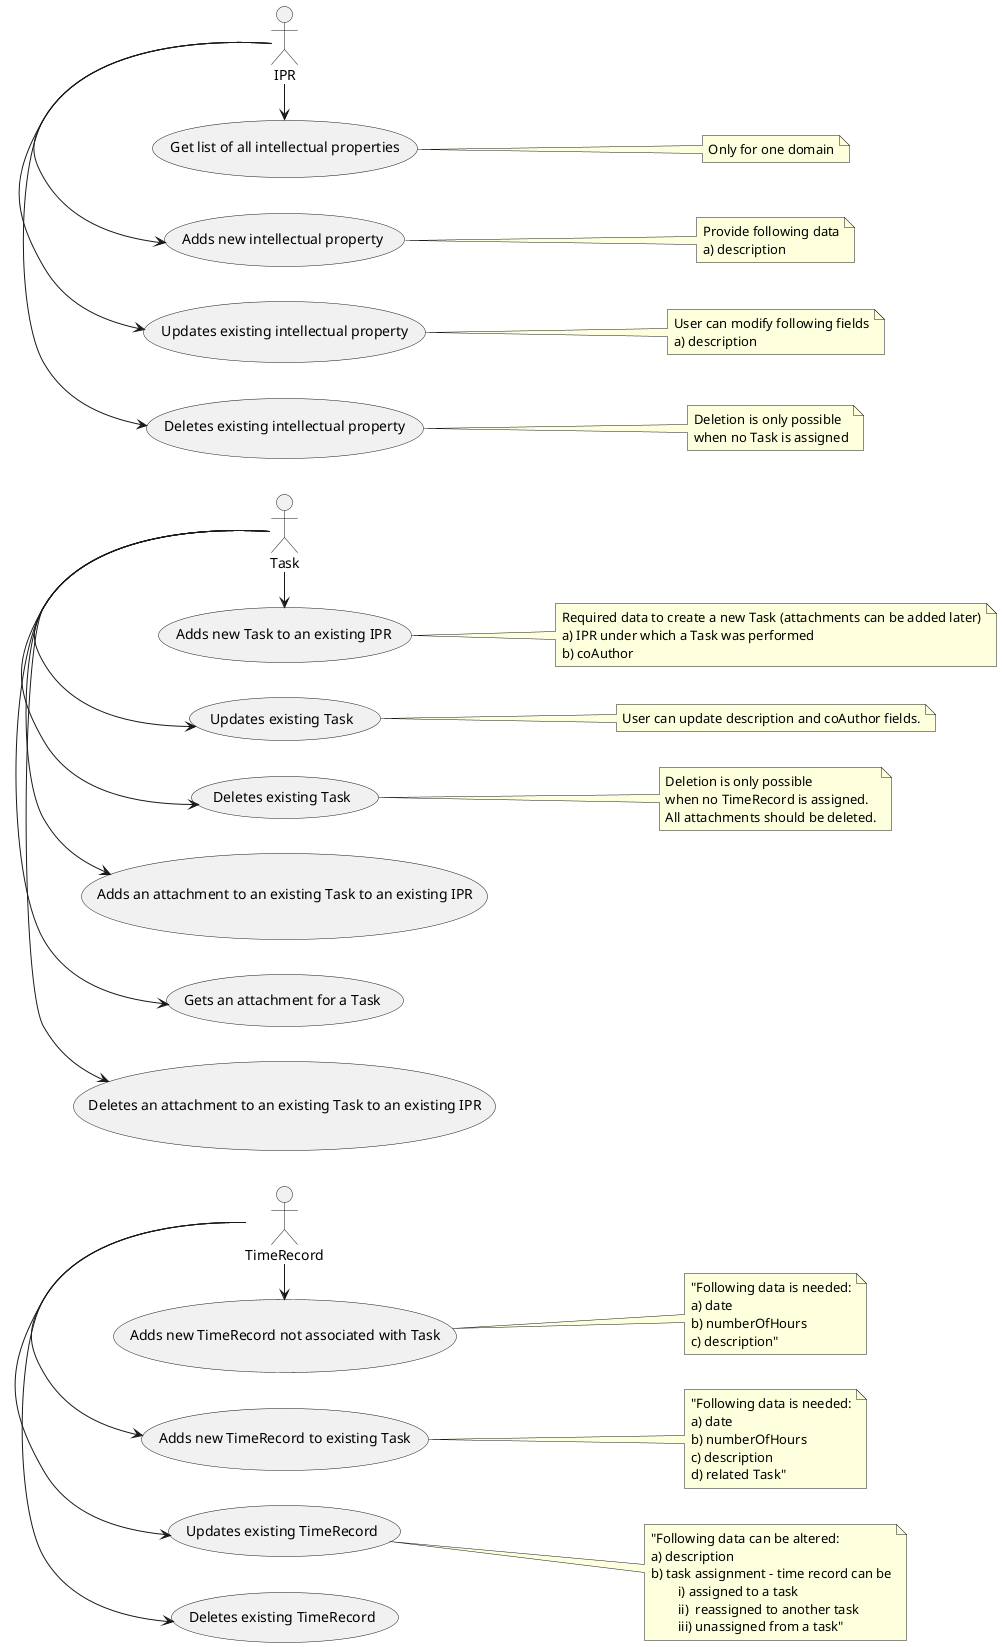 @startuml
left to right direction

(Get list of all intellectual properties) as (listIPR)
(Adds new intellectual property) as (addIPR)
(Updates existing intellectual property) as (updateIPR)
(Deletes existing intellectual property) as (delIPR)

(Adds new Task to an existing IPR) as (addtask)
(Updates existing Task) as (updatetask)
(Deletes existing Task) as (deltask)

(Adds an attachment to an existing Task to an existing IPR) as (addattch)
(Gets an attachment for a Task) as (getattch)
(Deletes an attachment to an existing Task to an existing IPR) as (delattch)

(Adds new TimeRecord to existing Task) as (addtimerecord1)
(Adds new TimeRecord not associated with Task) as (addtimerecord2)
(Updates existing TimeRecord) as (updatetimerecord)
(Deletes existing TimeRecord) as (deltimerecord)

TimeRecord -> (deltimerecord)

TimeRecord -> (updatetimerecord)
note right of (updatetimerecord): "Following data can be altered:\n\
a) description\n\
b) task assignment - time record can be\n\
        i) assigned to a task\n\
        ii)  reassigned to another task\n\
        iii) unassigned from a task"

TimeRecord -> (addtimerecord1)
note right of (addtimerecord1): "Following data is needed:\n\
a) date\n\
b) numberOfHours\n\
c) description\n\
d) related Task"

TimeRecord -> (addtimerecord2)
note right of (addtimerecord2): "Following data is needed:\n\
a) date\n\
b) numberOfHours\n\
c) description"

Task -> (delattch)
Task -> (getattch)
Task -> (addattch)

note "Deletion is only possible\n\
when no TimeRecord is assigned.\n\
All attachments should be deleted." as N5
Task -> (deltask)
(deltask) --> N5

note "User can update description and coAuthor fields." as N6
Task -> (updatetask)
(updatetask) --> N6

note "Required data to create a new Task (attachments can be added later)\n\
a) IPR under which a Task was performed\n\
b) coAuthor" as N1
Task -> (addtask)
(addtask) --> N1

note "Deletion is only possible\n\
when no Task is assigned" as N2
IPR -> (delIPR)
(delIPR) --> N2

note "User can modify following fields\n\
a) description" as N3
IPR -> (updateIPR)
(updateIPR) --> N3

note "Provide following data\n\
a) description" as N4
IPR -> (addIPR)
(addIPR) --> N4

note "Only for one domain" as N8
IPR -> (listIPR)
(listIPR) --> N8

@enduml